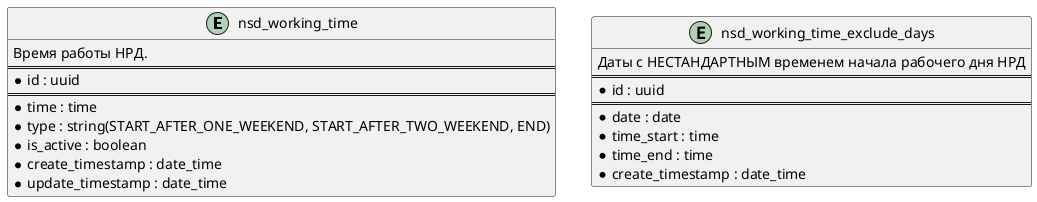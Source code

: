 @startuml
skinparam linetype ortho

entity nsd_working_time  {
Время работы НРД.
==
* id : uuid
==
* time : time
* type : string(START_AFTER_ONE_WEEKEND, START_AFTER_TWO_WEEKEND, END)
* is_active : boolean
* create_timestamp : date_time
* update_timestamp : date_time
}

entity nsd_working_time_exclude_days {
Даты с НЕСТАНДАРТНЫМ временем начала рабочего дня НРД
==
* id : uuid
==
* date : date
* time_start : time
* time_end : time
* create_timestamp : date_time
}


@enduml